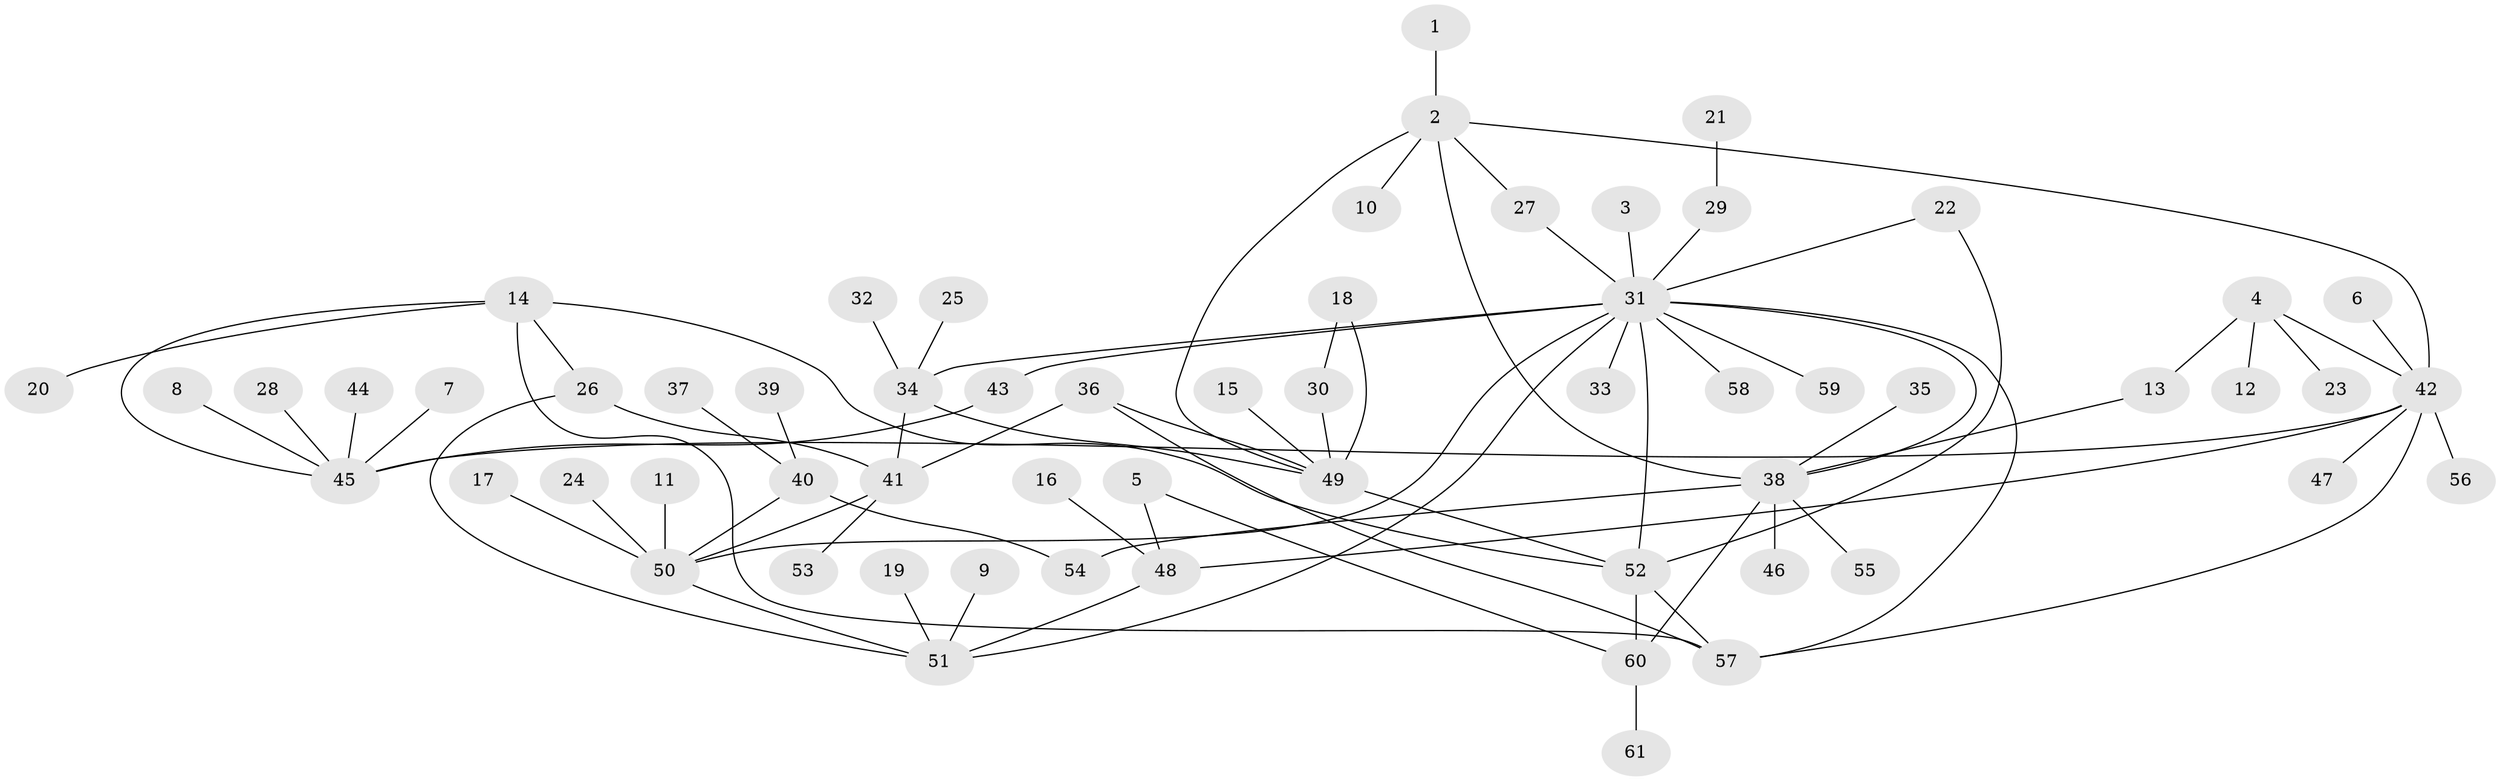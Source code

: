 // original degree distribution, {6: 0.04132231404958678, 9: 0.024793388429752067, 3: 0.10743801652892562, 7: 0.03305785123966942, 1: 0.5206611570247934, 5: 0.024793388429752067, 14: 0.008264462809917356, 4: 0.04132231404958678, 2: 0.19834710743801653}
// Generated by graph-tools (version 1.1) at 2025/49/03/09/25 03:49:46]
// undirected, 61 vertices, 81 edges
graph export_dot {
graph [start="1"]
  node [color=gray90,style=filled];
  1;
  2;
  3;
  4;
  5;
  6;
  7;
  8;
  9;
  10;
  11;
  12;
  13;
  14;
  15;
  16;
  17;
  18;
  19;
  20;
  21;
  22;
  23;
  24;
  25;
  26;
  27;
  28;
  29;
  30;
  31;
  32;
  33;
  34;
  35;
  36;
  37;
  38;
  39;
  40;
  41;
  42;
  43;
  44;
  45;
  46;
  47;
  48;
  49;
  50;
  51;
  52;
  53;
  54;
  55;
  56;
  57;
  58;
  59;
  60;
  61;
  1 -- 2 [weight=1.0];
  2 -- 10 [weight=1.0];
  2 -- 27 [weight=1.0];
  2 -- 38 [weight=1.0];
  2 -- 42 [weight=1.0];
  2 -- 49 [weight=1.0];
  3 -- 31 [weight=1.0];
  4 -- 12 [weight=1.0];
  4 -- 13 [weight=1.0];
  4 -- 23 [weight=1.0];
  4 -- 42 [weight=1.0];
  5 -- 48 [weight=1.0];
  5 -- 60 [weight=1.0];
  6 -- 42 [weight=1.0];
  7 -- 45 [weight=1.0];
  8 -- 45 [weight=1.0];
  9 -- 51 [weight=1.0];
  11 -- 50 [weight=1.0];
  13 -- 38 [weight=1.0];
  14 -- 20 [weight=1.0];
  14 -- 26 [weight=1.0];
  14 -- 45 [weight=1.0];
  14 -- 52 [weight=1.0];
  14 -- 57 [weight=1.0];
  15 -- 49 [weight=1.0];
  16 -- 48 [weight=1.0];
  17 -- 50 [weight=1.0];
  18 -- 30 [weight=1.0];
  18 -- 49 [weight=1.0];
  19 -- 51 [weight=1.0];
  21 -- 29 [weight=1.0];
  22 -- 31 [weight=1.0];
  22 -- 52 [weight=1.0];
  24 -- 50 [weight=1.0];
  25 -- 34 [weight=1.0];
  26 -- 41 [weight=1.0];
  26 -- 51 [weight=1.0];
  27 -- 31 [weight=1.0];
  28 -- 45 [weight=1.0];
  29 -- 31 [weight=1.0];
  30 -- 49 [weight=1.0];
  31 -- 33 [weight=1.0];
  31 -- 34 [weight=1.0];
  31 -- 38 [weight=1.0];
  31 -- 43 [weight=1.0];
  31 -- 50 [weight=1.0];
  31 -- 51 [weight=1.0];
  31 -- 52 [weight=1.0];
  31 -- 57 [weight=1.0];
  31 -- 58 [weight=1.0];
  31 -- 59 [weight=1.0];
  32 -- 34 [weight=1.0];
  34 -- 41 [weight=1.0];
  34 -- 49 [weight=1.0];
  35 -- 38 [weight=1.0];
  36 -- 41 [weight=1.0];
  36 -- 49 [weight=1.0];
  36 -- 57 [weight=1.0];
  37 -- 40 [weight=1.0];
  38 -- 46 [weight=1.0];
  38 -- 54 [weight=1.0];
  38 -- 55 [weight=1.0];
  38 -- 60 [weight=2.0];
  39 -- 40 [weight=1.0];
  40 -- 50 [weight=1.0];
  40 -- 54 [weight=1.0];
  41 -- 50 [weight=1.0];
  41 -- 53 [weight=1.0];
  42 -- 45 [weight=1.0];
  42 -- 47 [weight=1.0];
  42 -- 48 [weight=1.0];
  42 -- 56 [weight=1.0];
  42 -- 57 [weight=1.0];
  43 -- 45 [weight=1.0];
  44 -- 45 [weight=1.0];
  48 -- 51 [weight=1.0];
  49 -- 52 [weight=1.0];
  50 -- 51 [weight=1.0];
  52 -- 57 [weight=1.0];
  52 -- 60 [weight=1.0];
  60 -- 61 [weight=1.0];
}
